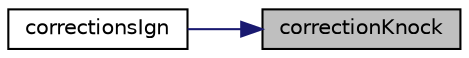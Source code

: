 digraph "correctionKnock"
{
 // LATEX_PDF_SIZE
  edge [fontname="Helvetica",fontsize="10",labelfontname="Helvetica",labelfontsize="10"];
  node [fontname="Helvetica",fontsize="10",shape=record];
  rankdir="RL";
  Node50 [label="correctionKnock",height=0.2,width=0.4,color="black", fillcolor="grey75", style="filled", fontcolor="black",tooltip=" "];
  Node50 -> Node51 [dir="back",color="midnightblue",fontsize="10",style="solid",fontname="Helvetica"];
  Node51 [label="correctionsIgn",height=0.2,width=0.4,color="black", fillcolor="white", style="filled",URL="$corrections_8ino.html#abb6e25cc6b33ea84b9ecfaec0aa06d46",tooltip=" "];
}
